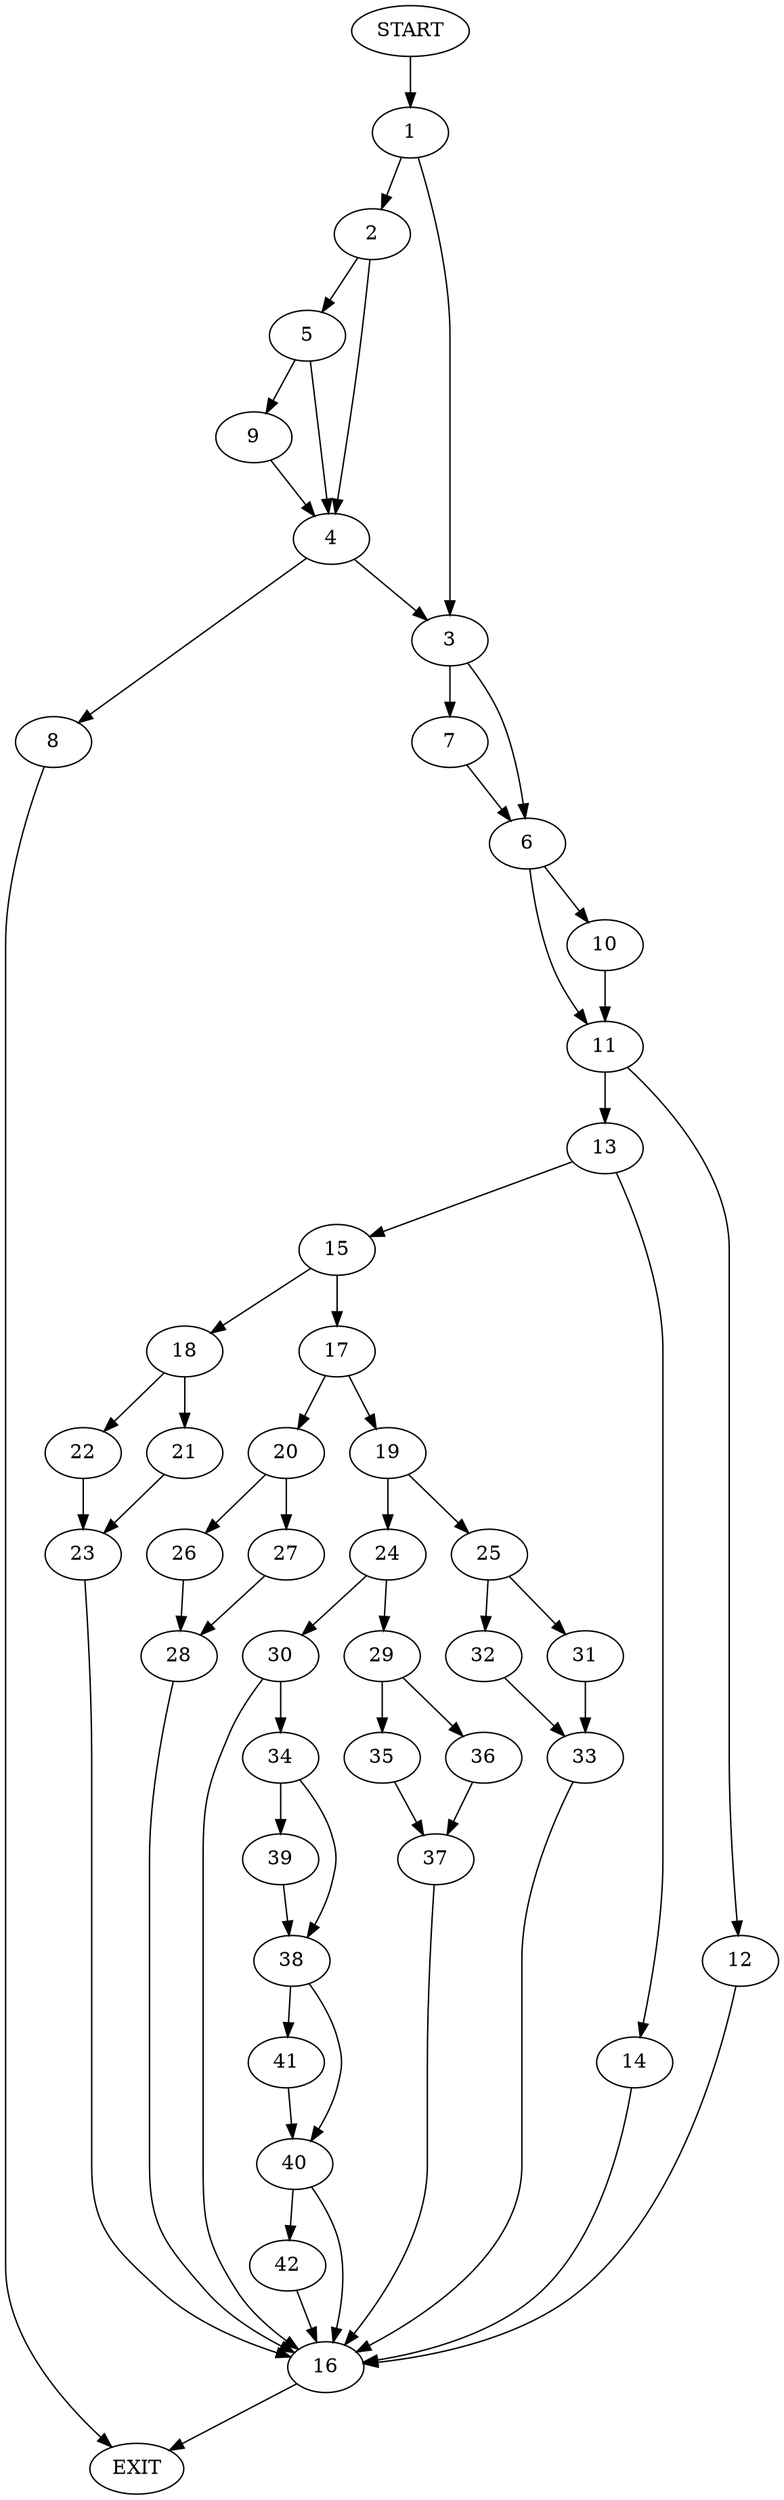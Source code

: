 digraph {
0 [label="START"]
43 [label="EXIT"]
0 -> 1
1 -> 2
1 -> 3
2 -> 4
2 -> 5
3 -> 6
3 -> 7
4 -> 3
4 -> 8
5 -> 4
5 -> 9
9 -> 4
8 -> 43
6 -> 10
6 -> 11
7 -> 6
10 -> 11
11 -> 12
11 -> 13
13 -> 14
13 -> 15
12 -> 16
16 -> 43
15 -> 17
15 -> 18
14 -> 16
17 -> 19
17 -> 20
18 -> 21
18 -> 22
22 -> 23
21 -> 23
23 -> 16
19 -> 24
19 -> 25
20 -> 26
20 -> 27
26 -> 28
27 -> 28
28 -> 16
24 -> 29
24 -> 30
25 -> 31
25 -> 32
32 -> 33
31 -> 33
33 -> 16
30 -> 16
30 -> 34
29 -> 35
29 -> 36
35 -> 37
36 -> 37
37 -> 16
34 -> 38
34 -> 39
38 -> 40
38 -> 41
39 -> 38
41 -> 40
40 -> 16
40 -> 42
42 -> 16
}
